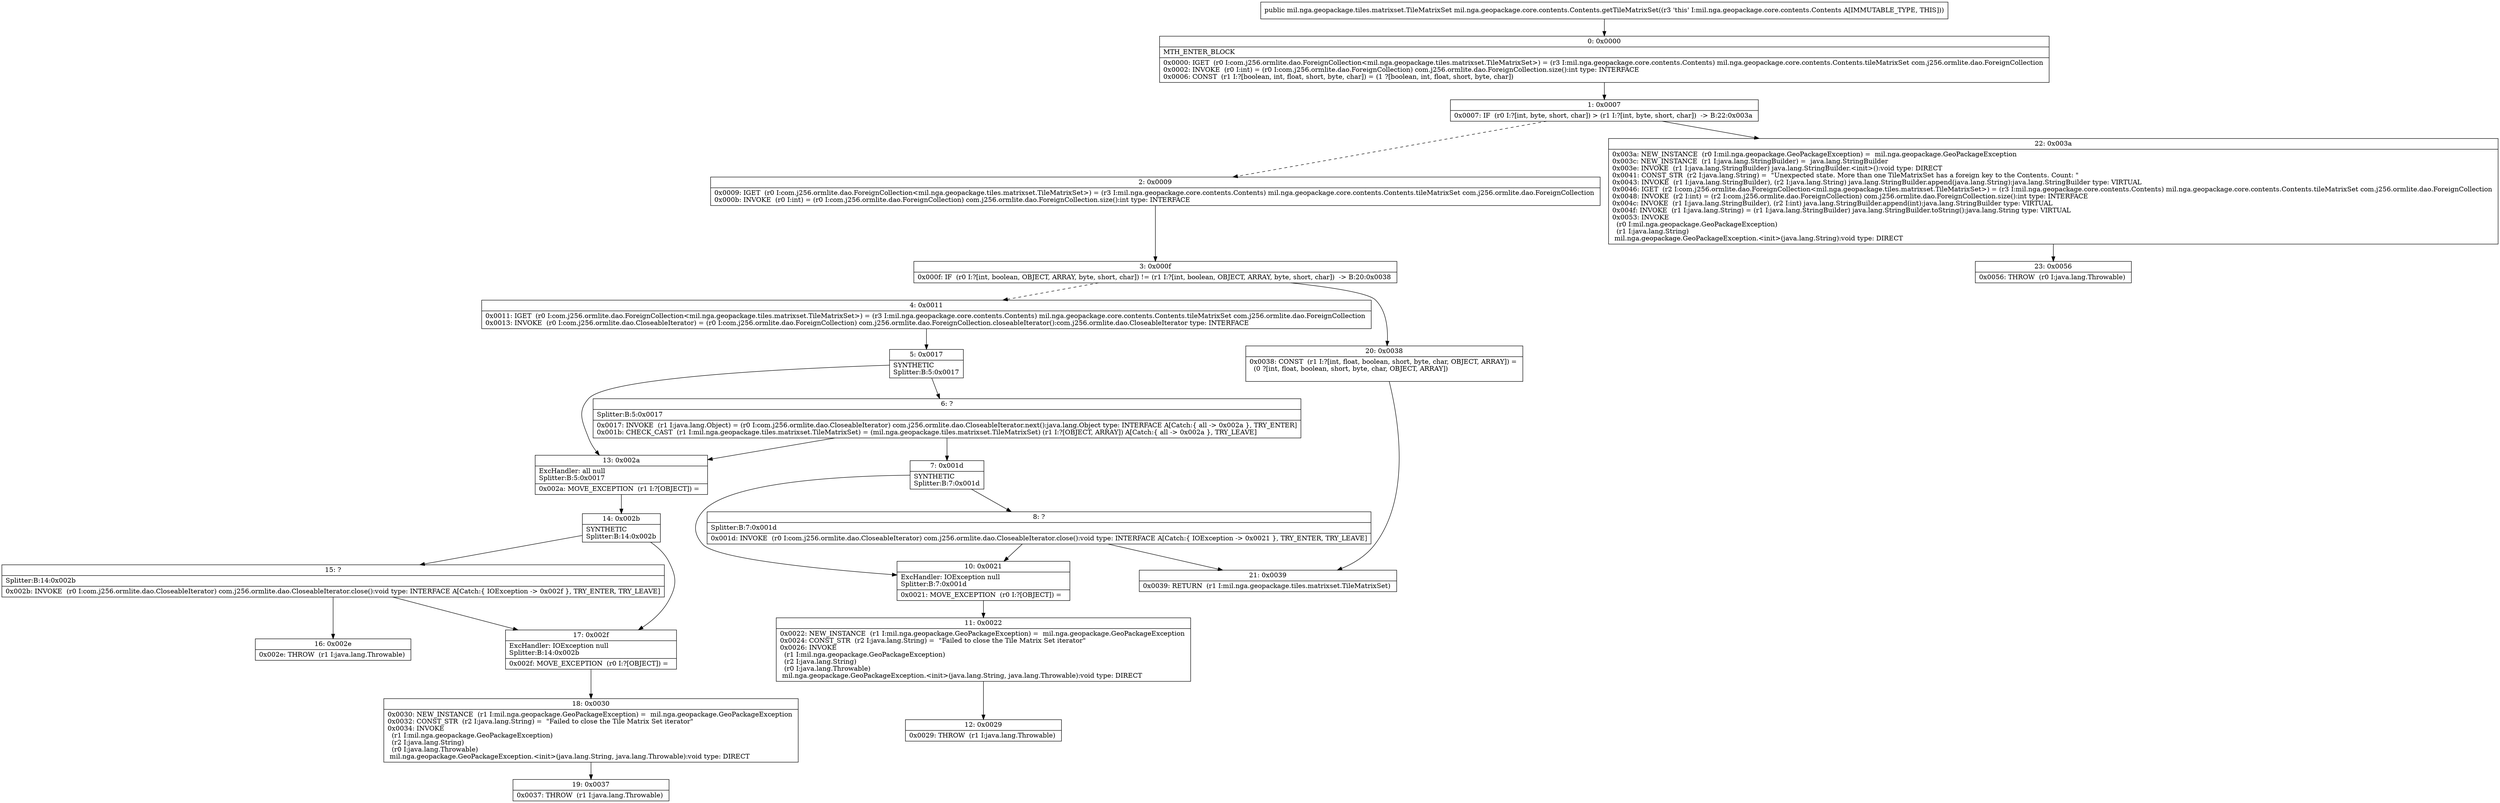 digraph "CFG formil.nga.geopackage.core.contents.Contents.getTileMatrixSet()Lmil\/nga\/geopackage\/tiles\/matrixset\/TileMatrixSet;" {
Node_0 [shape=record,label="{0\:\ 0x0000|MTH_ENTER_BLOCK\l|0x0000: IGET  (r0 I:com.j256.ormlite.dao.ForeignCollection\<mil.nga.geopackage.tiles.matrixset.TileMatrixSet\>) = (r3 I:mil.nga.geopackage.core.contents.Contents) mil.nga.geopackage.core.contents.Contents.tileMatrixSet com.j256.ormlite.dao.ForeignCollection \l0x0002: INVOKE  (r0 I:int) = (r0 I:com.j256.ormlite.dao.ForeignCollection) com.j256.ormlite.dao.ForeignCollection.size():int type: INTERFACE \l0x0006: CONST  (r1 I:?[boolean, int, float, short, byte, char]) = (1 ?[boolean, int, float, short, byte, char]) \l}"];
Node_1 [shape=record,label="{1\:\ 0x0007|0x0007: IF  (r0 I:?[int, byte, short, char]) \> (r1 I:?[int, byte, short, char])  \-\> B:22:0x003a \l}"];
Node_2 [shape=record,label="{2\:\ 0x0009|0x0009: IGET  (r0 I:com.j256.ormlite.dao.ForeignCollection\<mil.nga.geopackage.tiles.matrixset.TileMatrixSet\>) = (r3 I:mil.nga.geopackage.core.contents.Contents) mil.nga.geopackage.core.contents.Contents.tileMatrixSet com.j256.ormlite.dao.ForeignCollection \l0x000b: INVOKE  (r0 I:int) = (r0 I:com.j256.ormlite.dao.ForeignCollection) com.j256.ormlite.dao.ForeignCollection.size():int type: INTERFACE \l}"];
Node_3 [shape=record,label="{3\:\ 0x000f|0x000f: IF  (r0 I:?[int, boolean, OBJECT, ARRAY, byte, short, char]) != (r1 I:?[int, boolean, OBJECT, ARRAY, byte, short, char])  \-\> B:20:0x0038 \l}"];
Node_4 [shape=record,label="{4\:\ 0x0011|0x0011: IGET  (r0 I:com.j256.ormlite.dao.ForeignCollection\<mil.nga.geopackage.tiles.matrixset.TileMatrixSet\>) = (r3 I:mil.nga.geopackage.core.contents.Contents) mil.nga.geopackage.core.contents.Contents.tileMatrixSet com.j256.ormlite.dao.ForeignCollection \l0x0013: INVOKE  (r0 I:com.j256.ormlite.dao.CloseableIterator) = (r0 I:com.j256.ormlite.dao.ForeignCollection) com.j256.ormlite.dao.ForeignCollection.closeableIterator():com.j256.ormlite.dao.CloseableIterator type: INTERFACE \l}"];
Node_5 [shape=record,label="{5\:\ 0x0017|SYNTHETIC\lSplitter:B:5:0x0017\l}"];
Node_6 [shape=record,label="{6\:\ ?|Splitter:B:5:0x0017\l|0x0017: INVOKE  (r1 I:java.lang.Object) = (r0 I:com.j256.ormlite.dao.CloseableIterator) com.j256.ormlite.dao.CloseableIterator.next():java.lang.Object type: INTERFACE A[Catch:\{ all \-\> 0x002a \}, TRY_ENTER]\l0x001b: CHECK_CAST  (r1 I:mil.nga.geopackage.tiles.matrixset.TileMatrixSet) = (mil.nga.geopackage.tiles.matrixset.TileMatrixSet) (r1 I:?[OBJECT, ARRAY]) A[Catch:\{ all \-\> 0x002a \}, TRY_LEAVE]\l}"];
Node_7 [shape=record,label="{7\:\ 0x001d|SYNTHETIC\lSplitter:B:7:0x001d\l}"];
Node_8 [shape=record,label="{8\:\ ?|Splitter:B:7:0x001d\l|0x001d: INVOKE  (r0 I:com.j256.ormlite.dao.CloseableIterator) com.j256.ormlite.dao.CloseableIterator.close():void type: INTERFACE A[Catch:\{ IOException \-\> 0x0021 \}, TRY_ENTER, TRY_LEAVE]\l}"];
Node_10 [shape=record,label="{10\:\ 0x0021|ExcHandler: IOException null\lSplitter:B:7:0x001d\l|0x0021: MOVE_EXCEPTION  (r0 I:?[OBJECT]) =  \l}"];
Node_11 [shape=record,label="{11\:\ 0x0022|0x0022: NEW_INSTANCE  (r1 I:mil.nga.geopackage.GeoPackageException) =  mil.nga.geopackage.GeoPackageException \l0x0024: CONST_STR  (r2 I:java.lang.String) =  \"Failed to close the Tile Matrix Set iterator\" \l0x0026: INVOKE  \l  (r1 I:mil.nga.geopackage.GeoPackageException)\l  (r2 I:java.lang.String)\l  (r0 I:java.lang.Throwable)\l mil.nga.geopackage.GeoPackageException.\<init\>(java.lang.String, java.lang.Throwable):void type: DIRECT \l}"];
Node_12 [shape=record,label="{12\:\ 0x0029|0x0029: THROW  (r1 I:java.lang.Throwable) \l}"];
Node_13 [shape=record,label="{13\:\ 0x002a|ExcHandler: all null\lSplitter:B:5:0x0017\l|0x002a: MOVE_EXCEPTION  (r1 I:?[OBJECT]) =  \l}"];
Node_14 [shape=record,label="{14\:\ 0x002b|SYNTHETIC\lSplitter:B:14:0x002b\l}"];
Node_15 [shape=record,label="{15\:\ ?|Splitter:B:14:0x002b\l|0x002b: INVOKE  (r0 I:com.j256.ormlite.dao.CloseableIterator) com.j256.ormlite.dao.CloseableIterator.close():void type: INTERFACE A[Catch:\{ IOException \-\> 0x002f \}, TRY_ENTER, TRY_LEAVE]\l}"];
Node_16 [shape=record,label="{16\:\ 0x002e|0x002e: THROW  (r1 I:java.lang.Throwable) \l}"];
Node_17 [shape=record,label="{17\:\ 0x002f|ExcHandler: IOException null\lSplitter:B:14:0x002b\l|0x002f: MOVE_EXCEPTION  (r0 I:?[OBJECT]) =  \l}"];
Node_18 [shape=record,label="{18\:\ 0x0030|0x0030: NEW_INSTANCE  (r1 I:mil.nga.geopackage.GeoPackageException) =  mil.nga.geopackage.GeoPackageException \l0x0032: CONST_STR  (r2 I:java.lang.String) =  \"Failed to close the Tile Matrix Set iterator\" \l0x0034: INVOKE  \l  (r1 I:mil.nga.geopackage.GeoPackageException)\l  (r2 I:java.lang.String)\l  (r0 I:java.lang.Throwable)\l mil.nga.geopackage.GeoPackageException.\<init\>(java.lang.String, java.lang.Throwable):void type: DIRECT \l}"];
Node_19 [shape=record,label="{19\:\ 0x0037|0x0037: THROW  (r1 I:java.lang.Throwable) \l}"];
Node_20 [shape=record,label="{20\:\ 0x0038|0x0038: CONST  (r1 I:?[int, float, boolean, short, byte, char, OBJECT, ARRAY]) = \l  (0 ?[int, float, boolean, short, byte, char, OBJECT, ARRAY])\l \l}"];
Node_21 [shape=record,label="{21\:\ 0x0039|0x0039: RETURN  (r1 I:mil.nga.geopackage.tiles.matrixset.TileMatrixSet) \l}"];
Node_22 [shape=record,label="{22\:\ 0x003a|0x003a: NEW_INSTANCE  (r0 I:mil.nga.geopackage.GeoPackageException) =  mil.nga.geopackage.GeoPackageException \l0x003c: NEW_INSTANCE  (r1 I:java.lang.StringBuilder) =  java.lang.StringBuilder \l0x003e: INVOKE  (r1 I:java.lang.StringBuilder) java.lang.StringBuilder.\<init\>():void type: DIRECT \l0x0041: CONST_STR  (r2 I:java.lang.String) =  \"Unexpected state. More than one TileMatrixSet has a foreign key to the Contents. Count: \" \l0x0043: INVOKE  (r1 I:java.lang.StringBuilder), (r2 I:java.lang.String) java.lang.StringBuilder.append(java.lang.String):java.lang.StringBuilder type: VIRTUAL \l0x0046: IGET  (r2 I:com.j256.ormlite.dao.ForeignCollection\<mil.nga.geopackage.tiles.matrixset.TileMatrixSet\>) = (r3 I:mil.nga.geopackage.core.contents.Contents) mil.nga.geopackage.core.contents.Contents.tileMatrixSet com.j256.ormlite.dao.ForeignCollection \l0x0048: INVOKE  (r2 I:int) = (r2 I:com.j256.ormlite.dao.ForeignCollection) com.j256.ormlite.dao.ForeignCollection.size():int type: INTERFACE \l0x004c: INVOKE  (r1 I:java.lang.StringBuilder), (r2 I:int) java.lang.StringBuilder.append(int):java.lang.StringBuilder type: VIRTUAL \l0x004f: INVOKE  (r1 I:java.lang.String) = (r1 I:java.lang.StringBuilder) java.lang.StringBuilder.toString():java.lang.String type: VIRTUAL \l0x0053: INVOKE  \l  (r0 I:mil.nga.geopackage.GeoPackageException)\l  (r1 I:java.lang.String)\l mil.nga.geopackage.GeoPackageException.\<init\>(java.lang.String):void type: DIRECT \l}"];
Node_23 [shape=record,label="{23\:\ 0x0056|0x0056: THROW  (r0 I:java.lang.Throwable) \l}"];
MethodNode[shape=record,label="{public mil.nga.geopackage.tiles.matrixset.TileMatrixSet mil.nga.geopackage.core.contents.Contents.getTileMatrixSet((r3 'this' I:mil.nga.geopackage.core.contents.Contents A[IMMUTABLE_TYPE, THIS])) }"];
MethodNode -> Node_0;
Node_0 -> Node_1;
Node_1 -> Node_2[style=dashed];
Node_1 -> Node_22;
Node_2 -> Node_3;
Node_3 -> Node_4[style=dashed];
Node_3 -> Node_20;
Node_4 -> Node_5;
Node_5 -> Node_6;
Node_5 -> Node_13;
Node_6 -> Node_7;
Node_6 -> Node_13;
Node_7 -> Node_8;
Node_7 -> Node_10;
Node_8 -> Node_10;
Node_8 -> Node_21;
Node_10 -> Node_11;
Node_11 -> Node_12;
Node_13 -> Node_14;
Node_14 -> Node_15;
Node_14 -> Node_17;
Node_15 -> Node_16;
Node_15 -> Node_17;
Node_17 -> Node_18;
Node_18 -> Node_19;
Node_20 -> Node_21;
Node_22 -> Node_23;
}

